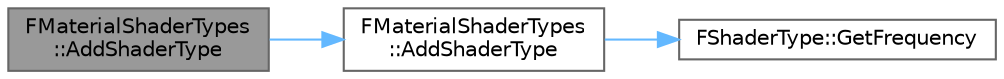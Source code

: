 digraph "FMaterialShaderTypes::AddShaderType"
{
 // INTERACTIVE_SVG=YES
 // LATEX_PDF_SIZE
  bgcolor="transparent";
  edge [fontname=Helvetica,fontsize=10,labelfontname=Helvetica,labelfontsize=10];
  node [fontname=Helvetica,fontsize=10,shape=box,height=0.2,width=0.4];
  rankdir="LR";
  Node1 [id="Node000001",label="FMaterialShaderTypes\l::AddShaderType",height=0.2,width=0.4,color="gray40", fillcolor="grey60", style="filled", fontcolor="black",tooltip=" "];
  Node1 -> Node2 [id="edge1_Node000001_Node000002",color="steelblue1",style="solid",tooltip=" "];
  Node2 [id="Node000002",label="FMaterialShaderTypes\l::AddShaderType",height=0.2,width=0.4,color="grey40", fillcolor="white", style="filled",URL="$d1/dcc/structFMaterialShaderTypes.html#aab8861f570bd06acd2e584670350e2ae",tooltip=" "];
  Node2 -> Node3 [id="edge2_Node000002_Node000003",color="steelblue1",style="solid",tooltip=" "];
  Node3 [id="Node000003",label="FShaderType::GetFrequency",height=0.2,width=0.4,color="grey40", fillcolor="white", style="filled",URL="$dc/d73/classFShaderType.html#a19390c01b109f1e922acfc33ef0c1f50",tooltip=" "];
}

